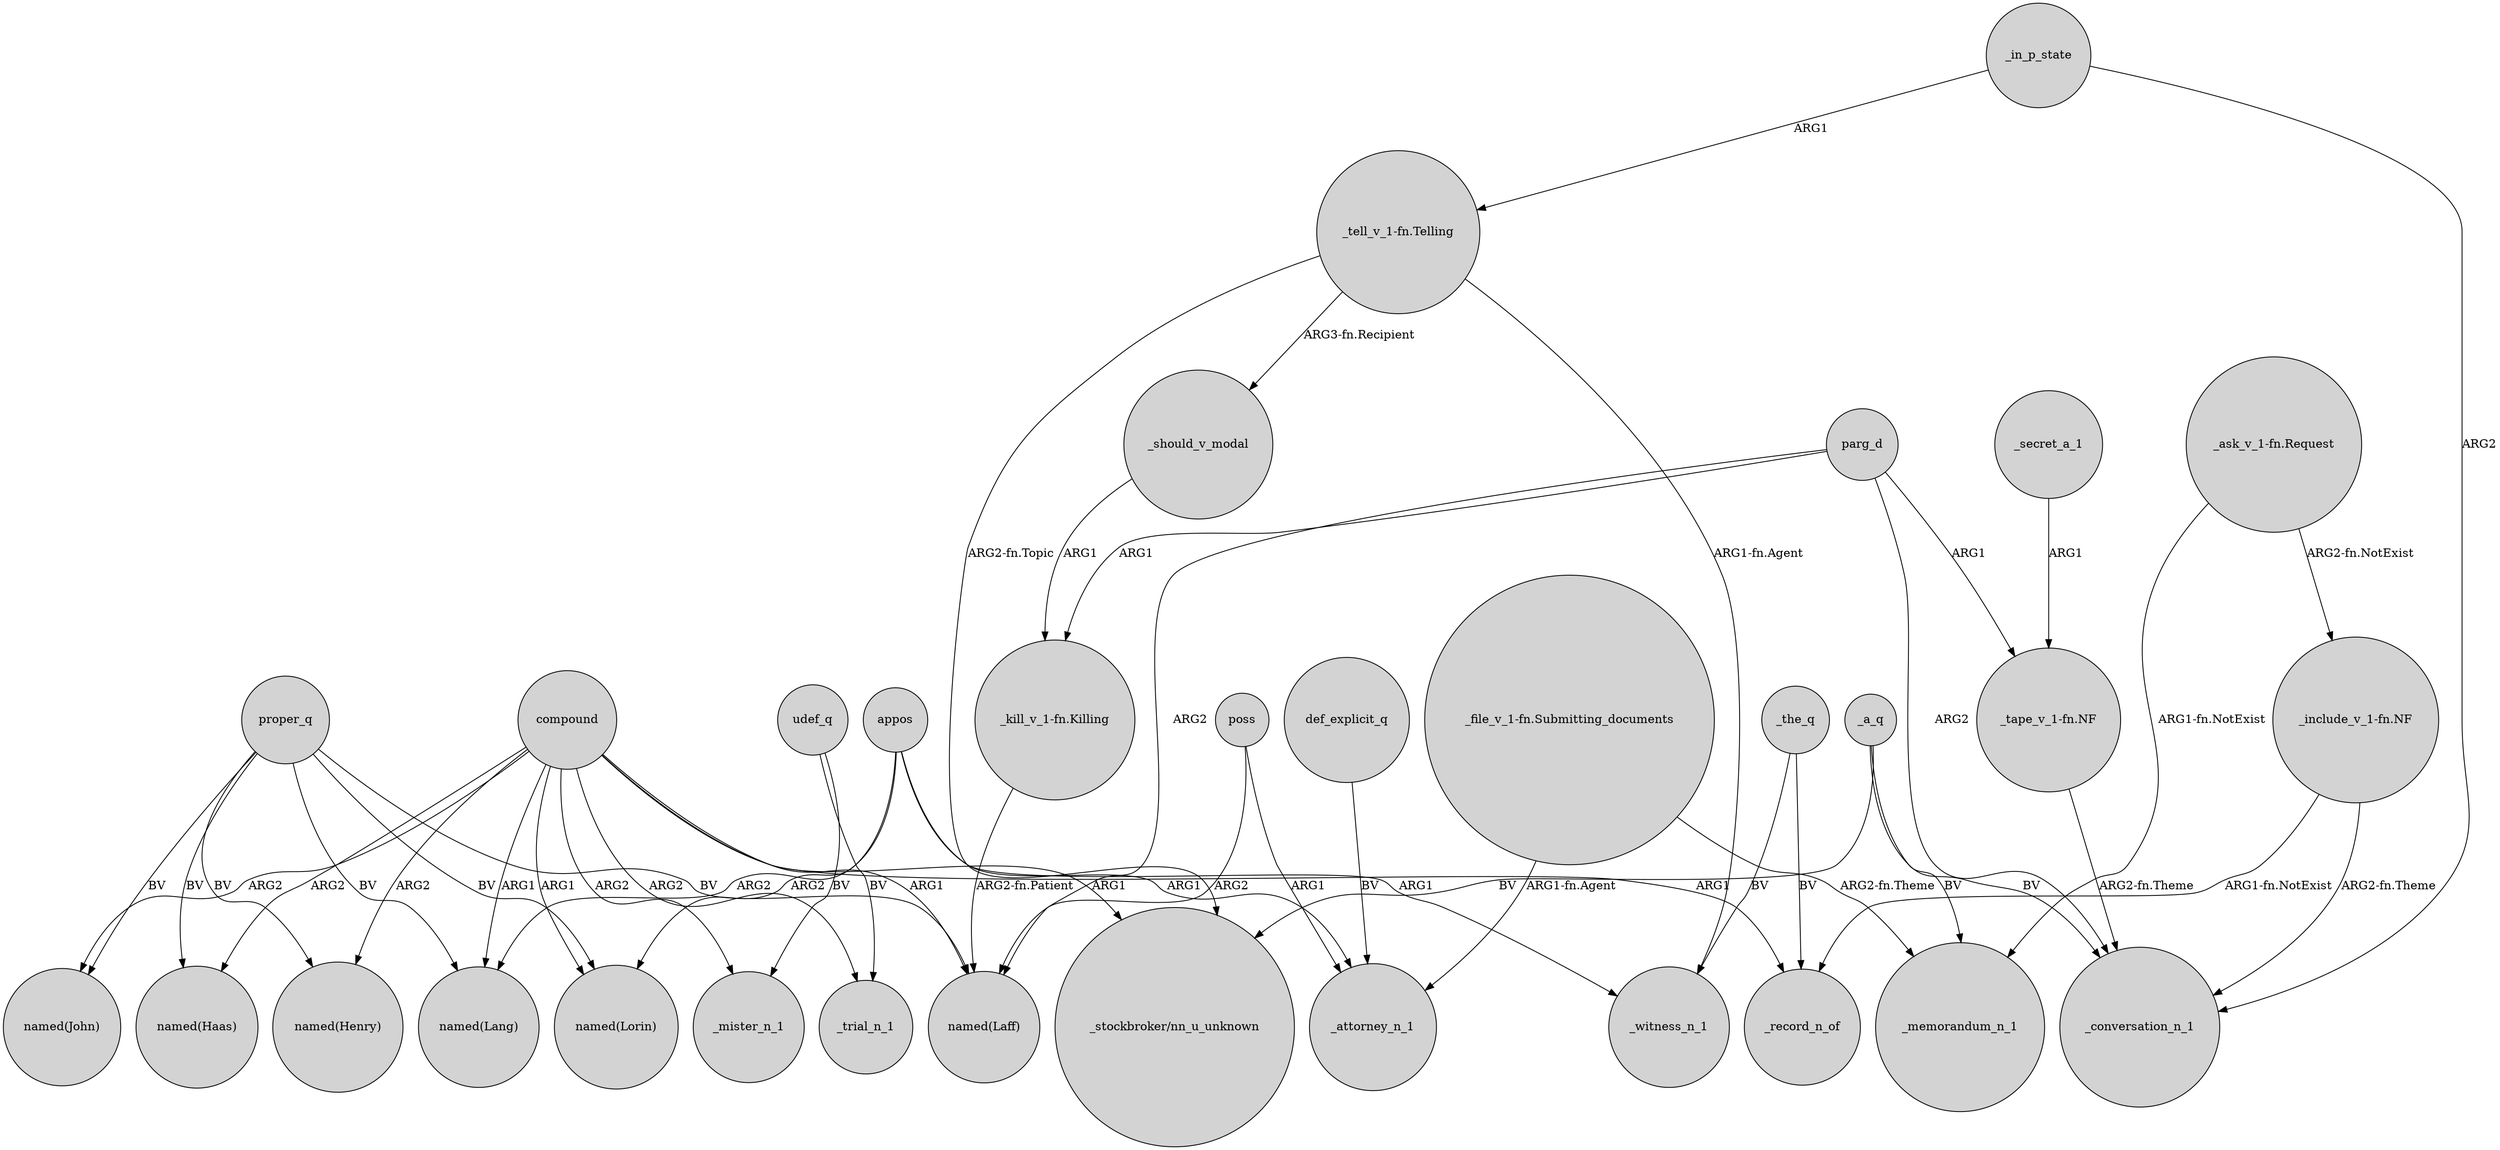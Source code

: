 digraph {
	node [shape=circle style=filled]
	compound -> "named(John)" [label=ARG2]
	"_file_v_1-fn.Submitting_documents" -> _attorney_n_1 [label="ARG1-fn.Agent"]
	poss -> _attorney_n_1 [label=ARG1]
	proper_q -> "named(Lang)" [label=BV]
	appos -> "named(Lorin)" [label=ARG2]
	def_explicit_q -> _attorney_n_1 [label=BV]
	_should_v_modal -> "_kill_v_1-fn.Killing" [label=ARG1]
	"_include_v_1-fn.NF" -> _record_n_of [label="ARG1-fn.NotExist"]
	proper_q -> "named(Laff)" [label=BV]
	compound -> "named(Lang)" [label=ARG1]
	compound -> "_stockbroker/nn_u_unknown" [label=ARG1]
	parg_d -> "_kill_v_1-fn.Killing" [label=ARG1]
	_the_q -> _witness_n_1 [label=BV]
	compound -> _mister_n_1 [label=ARG2]
	parg_d -> "_tape_v_1-fn.NF" [label=ARG1]
	udef_q -> _mister_n_1 [label=BV]
	"_file_v_1-fn.Submitting_documents" -> _memorandum_n_1 [label="ARG2-fn.Theme"]
	_in_p_state -> "_tell_v_1-fn.Telling" [label=ARG1]
	proper_q -> "named(Haas)" [label=BV]
	parg_d -> _conversation_n_1 [label=ARG2]
	"_tape_v_1-fn.NF" -> _conversation_n_1 [label="ARG2-fn.Theme"]
	"_tell_v_1-fn.Telling" -> _witness_n_1 [label="ARG1-fn.Agent"]
	poss -> "named(Laff)" [label=ARG2]
	proper_q -> "named(Lorin)" [label=BV]
	"_include_v_1-fn.NF" -> _conversation_n_1 [label="ARG2-fn.Theme"]
	compound -> "named(Lorin)" [label=ARG1]
	compound -> "named(Haas)" [label=ARG2]
	_secret_a_1 -> "_tape_v_1-fn.NF" [label=ARG1]
	proper_q -> "named(Henry)" [label=BV]
	udef_q -> _trial_n_1 [label=BV]
	_a_q -> _memorandum_n_1 [label=BV]
	compound -> _trial_n_1 [label=ARG2]
	"_ask_v_1-fn.Request" -> _memorandum_n_1 [label="ARG1-fn.NotExist"]
	compound -> "named(Henry)" [label=ARG2]
	_the_q -> _record_n_of [label=BV]
	appos -> _witness_n_1 [label=ARG1]
	"_tell_v_1-fn.Telling" -> "_stockbroker/nn_u_unknown" [label="ARG2-fn.Topic"]
	compound -> "named(Laff)" [label=ARG1]
	compound -> _record_n_of [label=ARG1]
	_a_q -> "_stockbroker/nn_u_unknown" [label=BV]
	_in_p_state -> _conversation_n_1 [label=ARG2]
	proper_q -> "named(John)" [label=BV]
	_a_q -> _conversation_n_1 [label=BV]
	appos -> "named(Lang)" [label=ARG2]
	"_kill_v_1-fn.Killing" -> "named(Laff)" [label="ARG2-fn.Patient"]
	"_tell_v_1-fn.Telling" -> _should_v_modal [label="ARG3-fn.Recipient"]
	"_ask_v_1-fn.Request" -> "_include_v_1-fn.NF" [label="ARG2-fn.NotExist"]
	parg_d -> "named(Laff)" [label=ARG2]
	appos -> _attorney_n_1 [label=ARG1]
}
